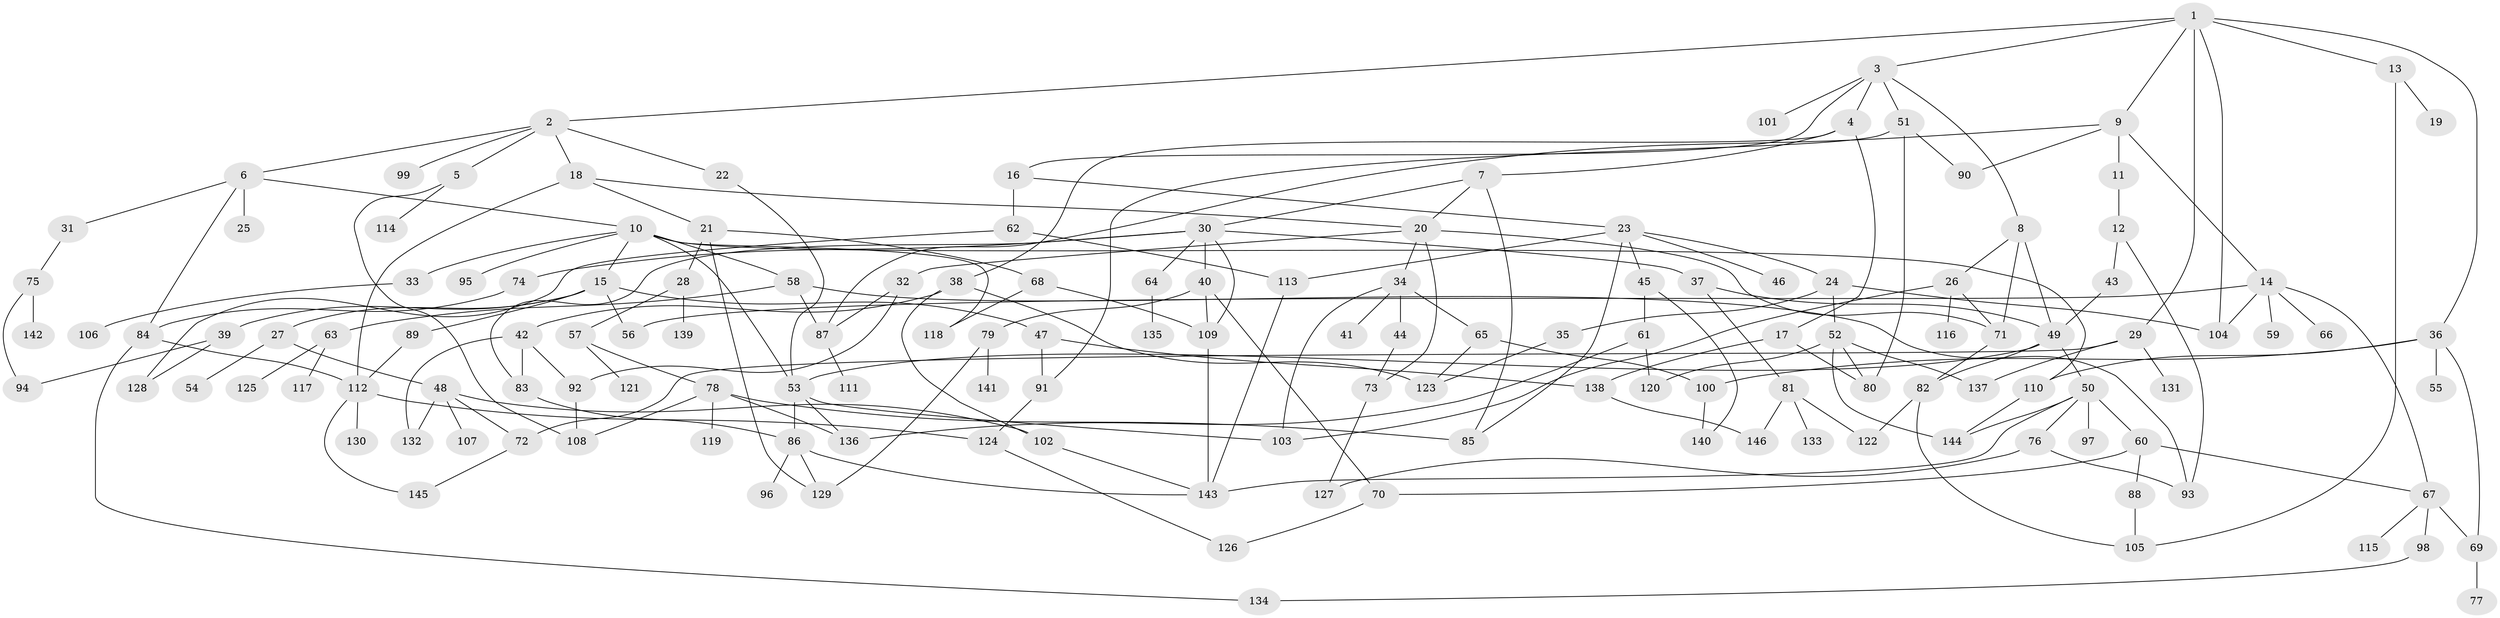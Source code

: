 // coarse degree distribution, {10: 0.01020408163265306, 6: 0.09183673469387756, 8: 0.02040816326530612, 4: 0.17346938775510204, 5: 0.09183673469387756, 12: 0.01020408163265306, 2: 0.14285714285714285, 3: 0.17346938775510204, 7: 0.04081632653061224, 1: 0.24489795918367346}
// Generated by graph-tools (version 1.1) at 2025/51/02/27/25 19:51:40]
// undirected, 146 vertices, 216 edges
graph export_dot {
graph [start="1"]
  node [color=gray90,style=filled];
  1;
  2;
  3;
  4;
  5;
  6;
  7;
  8;
  9;
  10;
  11;
  12;
  13;
  14;
  15;
  16;
  17;
  18;
  19;
  20;
  21;
  22;
  23;
  24;
  25;
  26;
  27;
  28;
  29;
  30;
  31;
  32;
  33;
  34;
  35;
  36;
  37;
  38;
  39;
  40;
  41;
  42;
  43;
  44;
  45;
  46;
  47;
  48;
  49;
  50;
  51;
  52;
  53;
  54;
  55;
  56;
  57;
  58;
  59;
  60;
  61;
  62;
  63;
  64;
  65;
  66;
  67;
  68;
  69;
  70;
  71;
  72;
  73;
  74;
  75;
  76;
  77;
  78;
  79;
  80;
  81;
  82;
  83;
  84;
  85;
  86;
  87;
  88;
  89;
  90;
  91;
  92;
  93;
  94;
  95;
  96;
  97;
  98;
  99;
  100;
  101;
  102;
  103;
  104;
  105;
  106;
  107;
  108;
  109;
  110;
  111;
  112;
  113;
  114;
  115;
  116;
  117;
  118;
  119;
  120;
  121;
  122;
  123;
  124;
  125;
  126;
  127;
  128;
  129;
  130;
  131;
  132;
  133;
  134;
  135;
  136;
  137;
  138;
  139;
  140;
  141;
  142;
  143;
  144;
  145;
  146;
  1 -- 2;
  1 -- 3;
  1 -- 9;
  1 -- 13;
  1 -- 29;
  1 -- 36;
  1 -- 104;
  2 -- 5;
  2 -- 6;
  2 -- 18;
  2 -- 22;
  2 -- 99;
  3 -- 4;
  3 -- 8;
  3 -- 16;
  3 -- 51;
  3 -- 101;
  4 -- 7;
  4 -- 17;
  4 -- 38;
  5 -- 114;
  5 -- 108;
  6 -- 10;
  6 -- 25;
  6 -- 31;
  6 -- 84;
  7 -- 30;
  7 -- 85;
  7 -- 20;
  8 -- 26;
  8 -- 49;
  8 -- 71;
  9 -- 11;
  9 -- 14;
  9 -- 87;
  9 -- 90;
  10 -- 15;
  10 -- 33;
  10 -- 53;
  10 -- 58;
  10 -- 95;
  10 -- 118;
  10 -- 110;
  11 -- 12;
  12 -- 43;
  12 -- 93;
  13 -- 19;
  13 -- 105;
  14 -- 56;
  14 -- 59;
  14 -- 66;
  14 -- 67;
  14 -- 104;
  15 -- 27;
  15 -- 39;
  15 -- 47;
  15 -- 89;
  15 -- 56;
  16 -- 23;
  16 -- 62;
  17 -- 80;
  17 -- 138;
  18 -- 20;
  18 -- 21;
  18 -- 112;
  20 -- 32;
  20 -- 34;
  20 -- 73;
  20 -- 71;
  21 -- 28;
  21 -- 68;
  21 -- 129;
  22 -- 53;
  23 -- 24;
  23 -- 45;
  23 -- 46;
  23 -- 85;
  23 -- 113;
  24 -- 35;
  24 -- 52;
  24 -- 104;
  26 -- 71;
  26 -- 116;
  26 -- 103;
  27 -- 48;
  27 -- 54;
  28 -- 57;
  28 -- 139;
  29 -- 72;
  29 -- 131;
  29 -- 137;
  30 -- 37;
  30 -- 40;
  30 -- 64;
  30 -- 74;
  30 -- 83;
  30 -- 109;
  31 -- 75;
  32 -- 92;
  32 -- 87;
  33 -- 106;
  34 -- 41;
  34 -- 44;
  34 -- 65;
  34 -- 103;
  35 -- 123;
  36 -- 55;
  36 -- 100;
  36 -- 110;
  36 -- 69;
  37 -- 49;
  37 -- 81;
  38 -- 42;
  38 -- 102;
  38 -- 123;
  39 -- 128;
  39 -- 94;
  40 -- 70;
  40 -- 79;
  40 -- 109;
  42 -- 83;
  42 -- 92;
  42 -- 132;
  43 -- 49;
  44 -- 73;
  45 -- 61;
  45 -- 140;
  47 -- 138;
  47 -- 91;
  48 -- 107;
  48 -- 132;
  48 -- 102;
  48 -- 72;
  49 -- 50;
  49 -- 53;
  49 -- 82;
  50 -- 60;
  50 -- 76;
  50 -- 97;
  50 -- 143;
  50 -- 144;
  51 -- 90;
  51 -- 91;
  51 -- 80;
  52 -- 80;
  52 -- 137;
  52 -- 144;
  52 -- 120;
  53 -- 86;
  53 -- 136;
  53 -- 103;
  57 -- 78;
  57 -- 121;
  58 -- 63;
  58 -- 93;
  58 -- 87;
  60 -- 67;
  60 -- 88;
  60 -- 70;
  61 -- 120;
  61 -- 136;
  62 -- 113;
  62 -- 128;
  63 -- 117;
  63 -- 125;
  64 -- 135;
  65 -- 100;
  65 -- 123;
  67 -- 69;
  67 -- 98;
  67 -- 115;
  68 -- 109;
  68 -- 118;
  69 -- 77;
  70 -- 126;
  71 -- 82;
  72 -- 145;
  73 -- 127;
  74 -- 84;
  75 -- 94;
  75 -- 142;
  76 -- 93;
  76 -- 127;
  78 -- 119;
  78 -- 85;
  78 -- 108;
  78 -- 136;
  79 -- 129;
  79 -- 141;
  81 -- 133;
  81 -- 122;
  81 -- 146;
  82 -- 122;
  82 -- 105;
  83 -- 86;
  84 -- 134;
  84 -- 112;
  86 -- 96;
  86 -- 129;
  86 -- 143;
  87 -- 111;
  88 -- 105;
  89 -- 112;
  91 -- 124;
  92 -- 108;
  98 -- 134;
  100 -- 140;
  102 -- 143;
  109 -- 143;
  110 -- 144;
  112 -- 124;
  112 -- 130;
  112 -- 145;
  113 -- 143;
  124 -- 126;
  138 -- 146;
}
